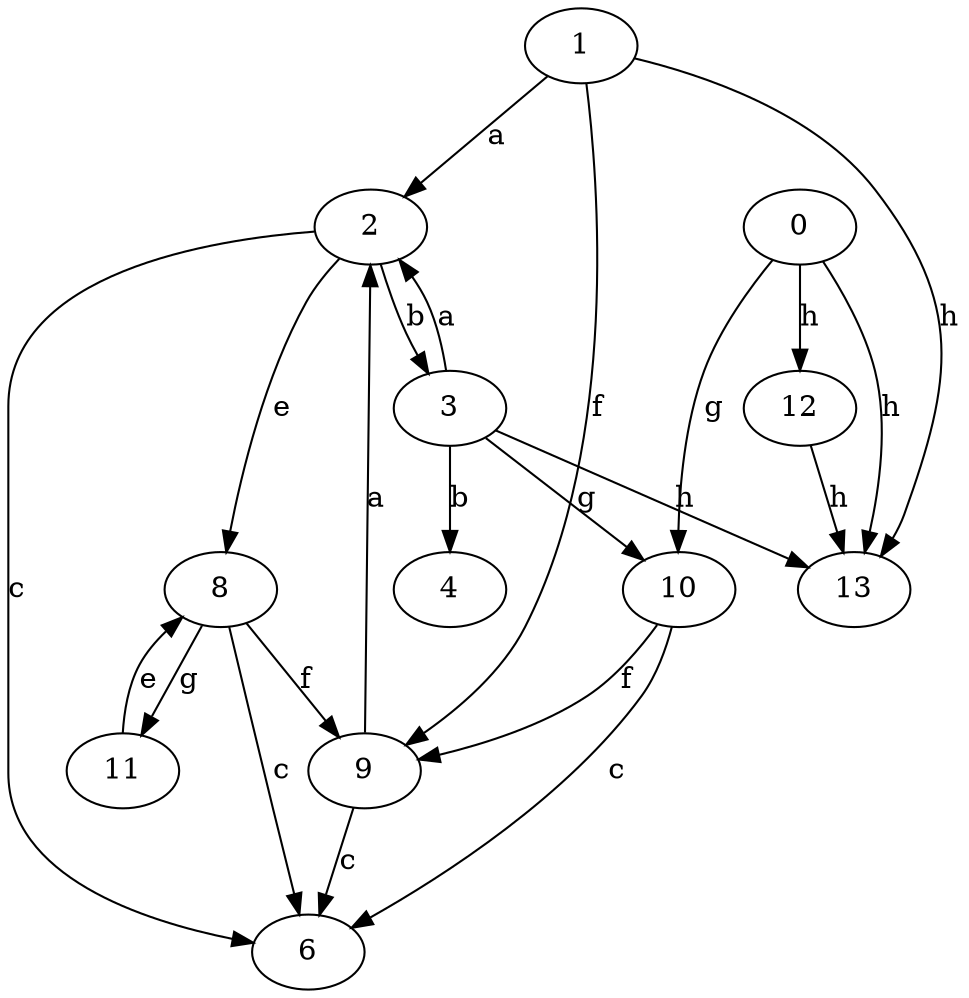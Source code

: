 strict digraph  {
1;
2;
3;
4;
0;
6;
8;
9;
10;
11;
12;
13;
1 -> 2  [label=a];
1 -> 9  [label=f];
1 -> 13  [label=h];
2 -> 3  [label=b];
2 -> 6  [label=c];
2 -> 8  [label=e];
3 -> 2  [label=a];
3 -> 4  [label=b];
3 -> 10  [label=g];
3 -> 13  [label=h];
0 -> 10  [label=g];
0 -> 12  [label=h];
0 -> 13  [label=h];
8 -> 6  [label=c];
8 -> 9  [label=f];
8 -> 11  [label=g];
9 -> 2  [label=a];
9 -> 6  [label=c];
10 -> 6  [label=c];
10 -> 9  [label=f];
11 -> 8  [label=e];
12 -> 13  [label=h];
}
